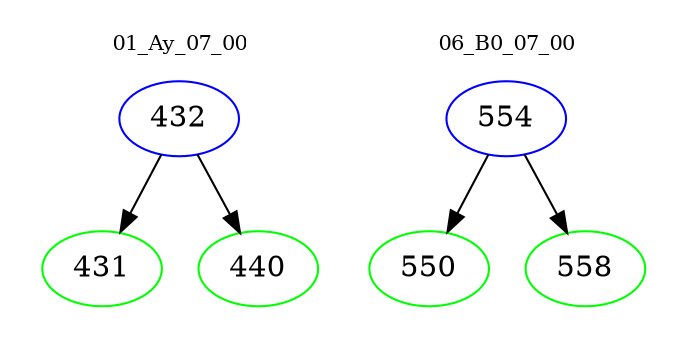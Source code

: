 digraph{
subgraph cluster_0 {
color = white
label = "01_Ay_07_00";
fontsize=10;
T0_432 [label="432", color="blue"]
T0_432 -> T0_431 [color="black"]
T0_431 [label="431", color="green"]
T0_432 -> T0_440 [color="black"]
T0_440 [label="440", color="green"]
}
subgraph cluster_1 {
color = white
label = "06_B0_07_00";
fontsize=10;
T1_554 [label="554", color="blue"]
T1_554 -> T1_550 [color="black"]
T1_550 [label="550", color="green"]
T1_554 -> T1_558 [color="black"]
T1_558 [label="558", color="green"]
}
}
